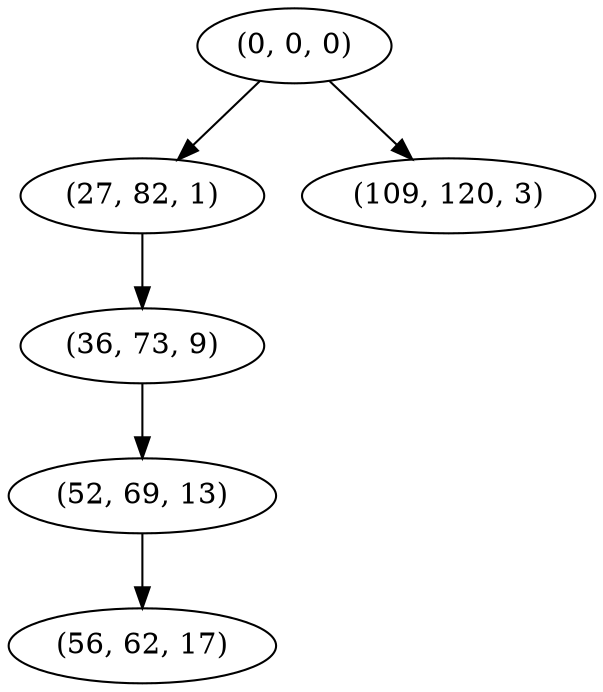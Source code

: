 digraph tree {
    "(0, 0, 0)";
    "(27, 82, 1)";
    "(36, 73, 9)";
    "(52, 69, 13)";
    "(56, 62, 17)";
    "(109, 120, 3)";
    "(0, 0, 0)" -> "(27, 82, 1)";
    "(0, 0, 0)" -> "(109, 120, 3)";
    "(27, 82, 1)" -> "(36, 73, 9)";
    "(36, 73, 9)" -> "(52, 69, 13)";
    "(52, 69, 13)" -> "(56, 62, 17)";
}
